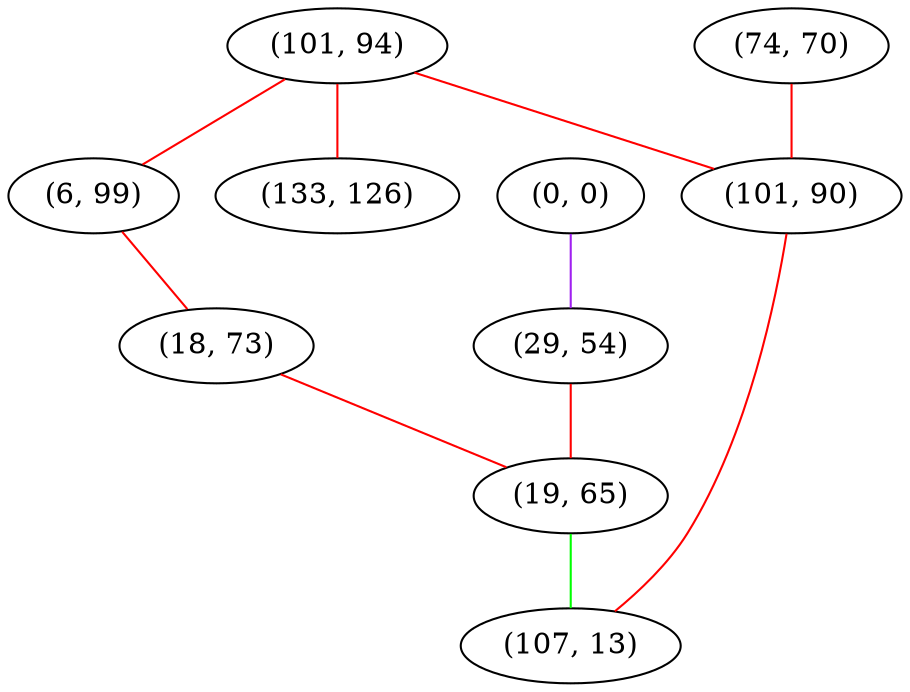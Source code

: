 graph "" {
"(101, 94)";
"(6, 99)";
"(0, 0)";
"(133, 126)";
"(74, 70)";
"(29, 54)";
"(101, 90)";
"(18, 73)";
"(19, 65)";
"(107, 13)";
"(101, 94)" -- "(6, 99)"  [color=red, key=0, weight=1];
"(101, 94)" -- "(133, 126)"  [color=red, key=0, weight=1];
"(101, 94)" -- "(101, 90)"  [color=red, key=0, weight=1];
"(6, 99)" -- "(18, 73)"  [color=red, key=0, weight=1];
"(0, 0)" -- "(29, 54)"  [color=purple, key=0, weight=4];
"(74, 70)" -- "(101, 90)"  [color=red, key=0, weight=1];
"(29, 54)" -- "(19, 65)"  [color=red, key=0, weight=1];
"(101, 90)" -- "(107, 13)"  [color=red, key=0, weight=1];
"(18, 73)" -- "(19, 65)"  [color=red, key=0, weight=1];
"(19, 65)" -- "(107, 13)"  [color=green, key=0, weight=2];
}
